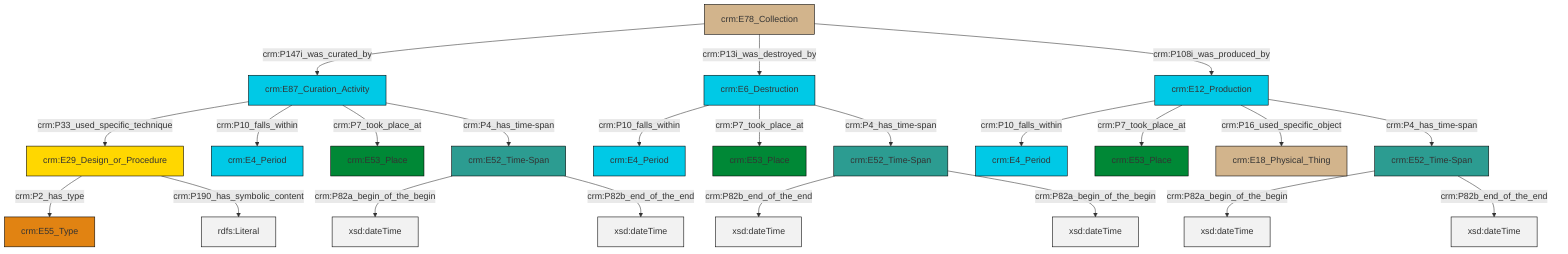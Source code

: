 graph TD
classDef Literal fill:#f2f2f2,stroke:#000000;
classDef CRM_Entity fill:#FFFFFF,stroke:#000000;
classDef Temporal_Entity fill:#00C9E6, stroke:#000000;
classDef Type fill:#E18312, stroke:#000000;
classDef Time-Span fill:#2C9C91, stroke:#000000;
classDef Appellation fill:#FFEB7F, stroke:#000000;
classDef Place fill:#008836, stroke:#000000;
classDef Persistent_Item fill:#B266B2, stroke:#000000;
classDef Conceptual_Object fill:#FFD700, stroke:#000000;
classDef Physical_Thing fill:#D2B48C, stroke:#000000;
classDef Actor fill:#f58aad, stroke:#000000;
classDef PC_Classes fill:#4ce600, stroke:#000000;
classDef Multi fill:#cccccc,stroke:#000000;

0["crm:E78_Collection"]:::Physical_Thing -->|crm:P147i_was_curated_by| 1["crm:E87_Curation_Activity"]:::Temporal_Entity
4["crm:E52_Time-Span"]:::Time-Span -->|crm:P82b_end_of_the_end| 5[xsd:dateTime]:::Literal
6["crm:E52_Time-Span"]:::Time-Span -->|crm:P82a_begin_of_the_begin| 7[xsd:dateTime]:::Literal
8["crm:E6_Destruction"]:::Temporal_Entity -->|crm:P10_falls_within| 2["crm:E4_Period"]:::Temporal_Entity
9["crm:E12_Production"]:::Temporal_Entity -->|crm:P10_falls_within| 10["crm:E4_Period"]:::Temporal_Entity
11["crm:E52_Time-Span"]:::Time-Span -->|crm:P82a_begin_of_the_begin| 12[xsd:dateTime]:::Literal
13["crm:E29_Design_or_Procedure"]:::Conceptual_Object -->|crm:P2_has_type| 14["crm:E55_Type"]:::Type
11["crm:E52_Time-Span"]:::Time-Span -->|crm:P82b_end_of_the_end| 16[xsd:dateTime]:::Literal
1["crm:E87_Curation_Activity"]:::Temporal_Entity -->|crm:P33_used_specific_technique| 13["crm:E29_Design_or_Procedure"]:::Conceptual_Object
4["crm:E52_Time-Span"]:::Time-Span -->|crm:P82a_begin_of_the_begin| 17[xsd:dateTime]:::Literal
9["crm:E12_Production"]:::Temporal_Entity -->|crm:P7_took_place_at| 19["crm:E53_Place"]:::Place
9["crm:E12_Production"]:::Temporal_Entity -->|crm:P16_used_specific_object| 23["crm:E18_Physical_Thing"]:::Physical_Thing
0["crm:E78_Collection"]:::Physical_Thing -->|crm:P13i_was_destroyed_by| 8["crm:E6_Destruction"]:::Temporal_Entity
9["crm:E12_Production"]:::Temporal_Entity -->|crm:P4_has_time-span| 6["crm:E52_Time-Span"]:::Time-Span
13["crm:E29_Design_or_Procedure"]:::Conceptual_Object -->|crm:P190_has_symbolic_content| 26[rdfs:Literal]:::Literal
8["crm:E6_Destruction"]:::Temporal_Entity -->|crm:P7_took_place_at| 24["crm:E53_Place"]:::Place
8["crm:E6_Destruction"]:::Temporal_Entity -->|crm:P4_has_time-span| 4["crm:E52_Time-Span"]:::Time-Span
1["crm:E87_Curation_Activity"]:::Temporal_Entity -->|crm:P10_falls_within| 27["crm:E4_Period"]:::Temporal_Entity
1["crm:E87_Curation_Activity"]:::Temporal_Entity -->|crm:P7_took_place_at| 30["crm:E53_Place"]:::Place
6["crm:E52_Time-Span"]:::Time-Span -->|crm:P82b_end_of_the_end| 36[xsd:dateTime]:::Literal
1["crm:E87_Curation_Activity"]:::Temporal_Entity -->|crm:P4_has_time-span| 11["crm:E52_Time-Span"]:::Time-Span
0["crm:E78_Collection"]:::Physical_Thing -->|crm:P108i_was_produced_by| 9["crm:E12_Production"]:::Temporal_Entity
